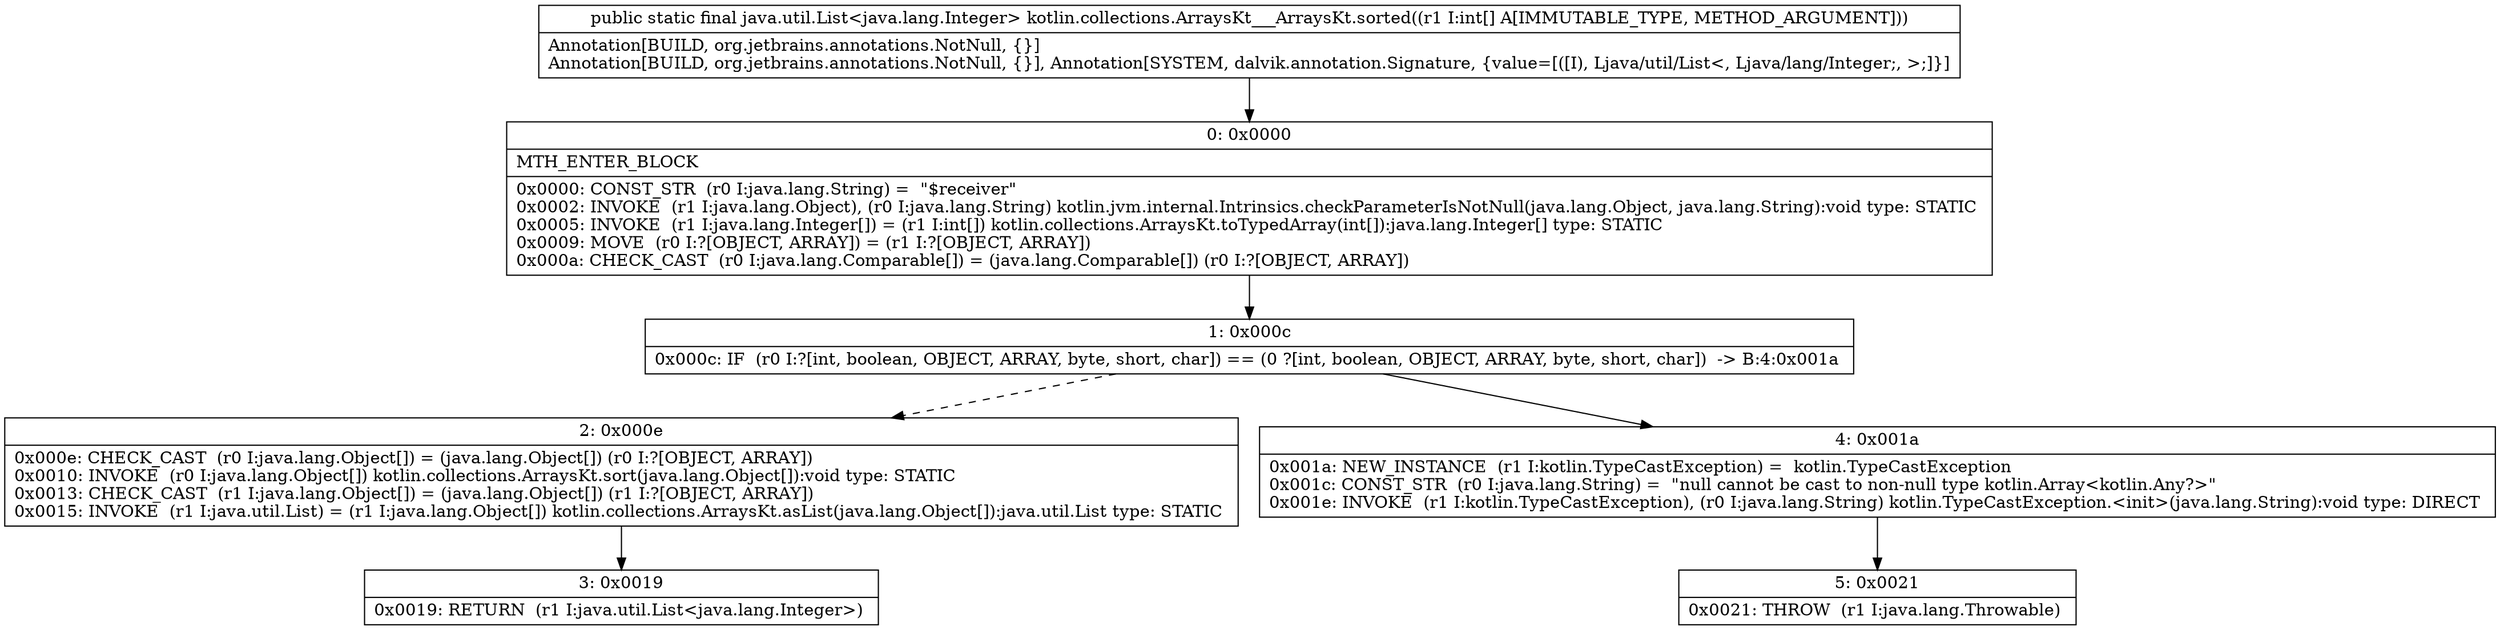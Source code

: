 digraph "CFG forkotlin.collections.ArraysKt___ArraysKt.sorted([I)Ljava\/util\/List;" {
Node_0 [shape=record,label="{0\:\ 0x0000|MTH_ENTER_BLOCK\l|0x0000: CONST_STR  (r0 I:java.lang.String) =  \"$receiver\" \l0x0002: INVOKE  (r1 I:java.lang.Object), (r0 I:java.lang.String) kotlin.jvm.internal.Intrinsics.checkParameterIsNotNull(java.lang.Object, java.lang.String):void type: STATIC \l0x0005: INVOKE  (r1 I:java.lang.Integer[]) = (r1 I:int[]) kotlin.collections.ArraysKt.toTypedArray(int[]):java.lang.Integer[] type: STATIC \l0x0009: MOVE  (r0 I:?[OBJECT, ARRAY]) = (r1 I:?[OBJECT, ARRAY]) \l0x000a: CHECK_CAST  (r0 I:java.lang.Comparable[]) = (java.lang.Comparable[]) (r0 I:?[OBJECT, ARRAY]) \l}"];
Node_1 [shape=record,label="{1\:\ 0x000c|0x000c: IF  (r0 I:?[int, boolean, OBJECT, ARRAY, byte, short, char]) == (0 ?[int, boolean, OBJECT, ARRAY, byte, short, char])  \-\> B:4:0x001a \l}"];
Node_2 [shape=record,label="{2\:\ 0x000e|0x000e: CHECK_CAST  (r0 I:java.lang.Object[]) = (java.lang.Object[]) (r0 I:?[OBJECT, ARRAY]) \l0x0010: INVOKE  (r0 I:java.lang.Object[]) kotlin.collections.ArraysKt.sort(java.lang.Object[]):void type: STATIC \l0x0013: CHECK_CAST  (r1 I:java.lang.Object[]) = (java.lang.Object[]) (r1 I:?[OBJECT, ARRAY]) \l0x0015: INVOKE  (r1 I:java.util.List) = (r1 I:java.lang.Object[]) kotlin.collections.ArraysKt.asList(java.lang.Object[]):java.util.List type: STATIC \l}"];
Node_3 [shape=record,label="{3\:\ 0x0019|0x0019: RETURN  (r1 I:java.util.List\<java.lang.Integer\>) \l}"];
Node_4 [shape=record,label="{4\:\ 0x001a|0x001a: NEW_INSTANCE  (r1 I:kotlin.TypeCastException) =  kotlin.TypeCastException \l0x001c: CONST_STR  (r0 I:java.lang.String) =  \"null cannot be cast to non\-null type kotlin.Array\<kotlin.Any?\>\" \l0x001e: INVOKE  (r1 I:kotlin.TypeCastException), (r0 I:java.lang.String) kotlin.TypeCastException.\<init\>(java.lang.String):void type: DIRECT \l}"];
Node_5 [shape=record,label="{5\:\ 0x0021|0x0021: THROW  (r1 I:java.lang.Throwable) \l}"];
MethodNode[shape=record,label="{public static final java.util.List\<java.lang.Integer\> kotlin.collections.ArraysKt___ArraysKt.sorted((r1 I:int[] A[IMMUTABLE_TYPE, METHOD_ARGUMENT]))  | Annotation[BUILD, org.jetbrains.annotations.NotNull, \{\}]\lAnnotation[BUILD, org.jetbrains.annotations.NotNull, \{\}], Annotation[SYSTEM, dalvik.annotation.Signature, \{value=[([I), Ljava\/util\/List\<, Ljava\/lang\/Integer;, \>;]\}]\l}"];
MethodNode -> Node_0;
Node_0 -> Node_1;
Node_1 -> Node_2[style=dashed];
Node_1 -> Node_4;
Node_2 -> Node_3;
Node_4 -> Node_5;
}

